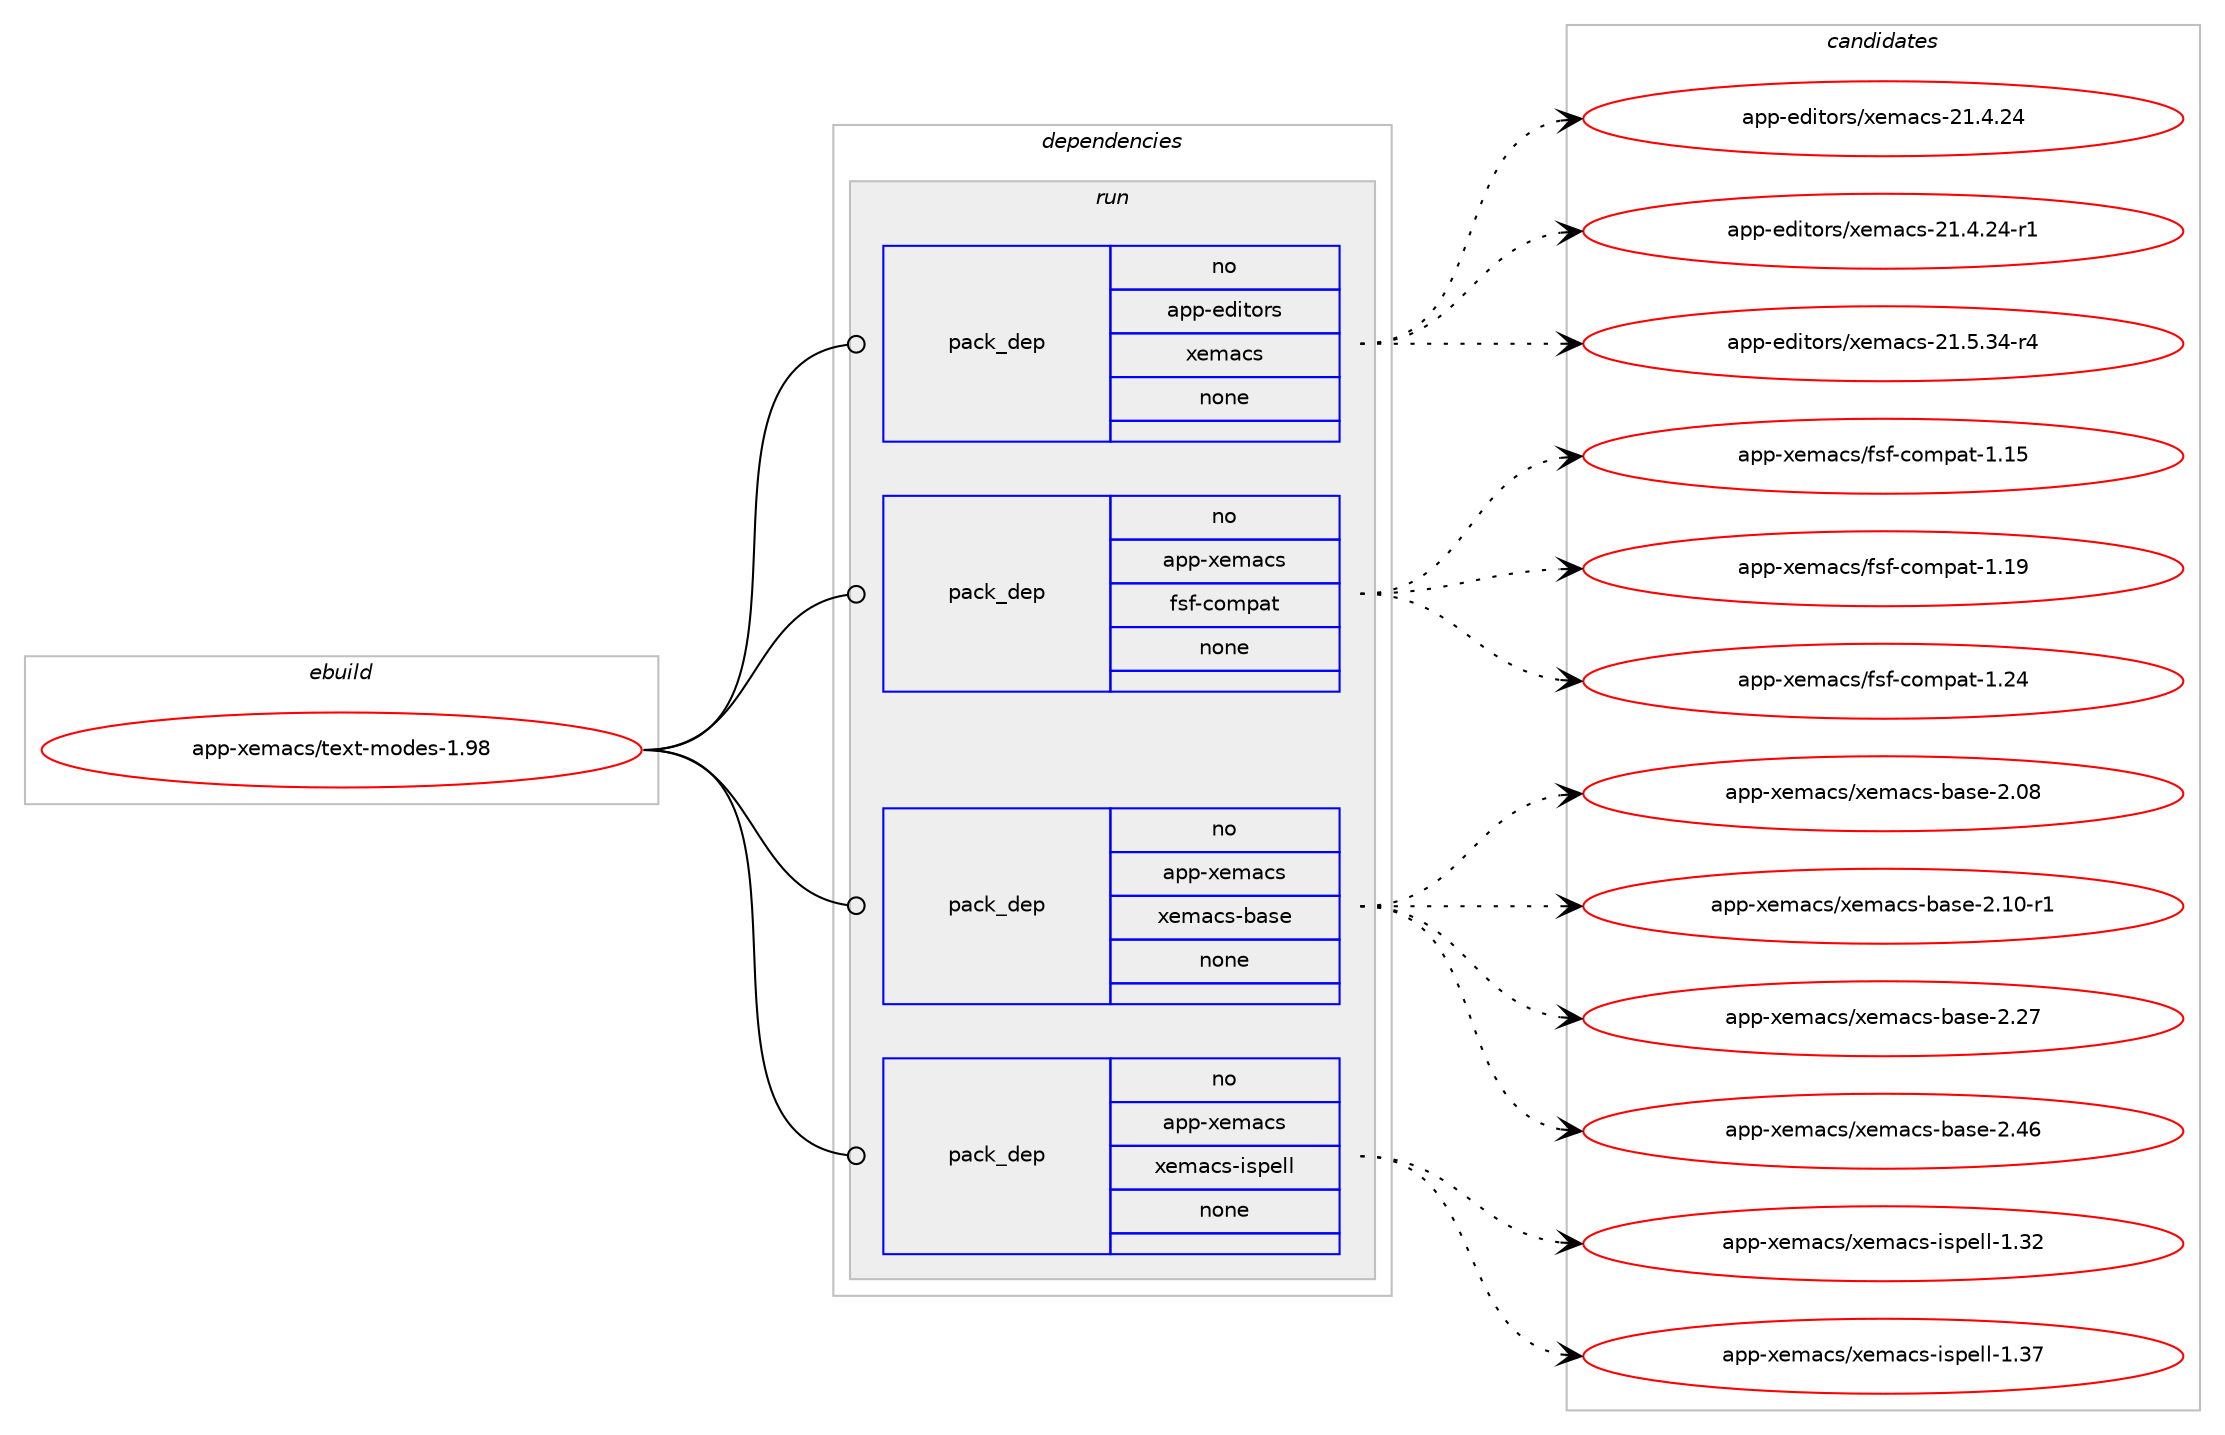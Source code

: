digraph prolog {

# *************
# Graph options
# *************

newrank=true;
concentrate=true;
compound=true;
graph [rankdir=LR,fontname=Helvetica,fontsize=10,ranksep=1.5];#, ranksep=2.5, nodesep=0.2];
edge  [arrowhead=vee];
node  [fontname=Helvetica,fontsize=10];

# **********
# The ebuild
# **********

subgraph cluster_leftcol {
color=gray;
rank=same;
label=<<i>ebuild</i>>;
id [label="app-xemacs/text-modes-1.98", color=red, width=4, href="../app-xemacs/text-modes-1.98.svg"];
}

# ****************
# The dependencies
# ****************

subgraph cluster_midcol {
color=gray;
label=<<i>dependencies</i>>;
subgraph cluster_compile {
fillcolor="#eeeeee";
style=filled;
label=<<i>compile</i>>;
}
subgraph cluster_compileandrun {
fillcolor="#eeeeee";
style=filled;
label=<<i>compile and run</i>>;
}
subgraph cluster_run {
fillcolor="#eeeeee";
style=filled;
label=<<i>run</i>>;
subgraph pack383982 {
dependency515791 [label=<<TABLE BORDER="0" CELLBORDER="1" CELLSPACING="0" CELLPADDING="4" WIDTH="220"><TR><TD ROWSPAN="6" CELLPADDING="30">pack_dep</TD></TR><TR><TD WIDTH="110">no</TD></TR><TR><TD>app-editors</TD></TR><TR><TD>xemacs</TD></TR><TR><TD>none</TD></TR><TR><TD></TD></TR></TABLE>>, shape=none, color=blue];
}
id:e -> dependency515791:w [weight=20,style="solid",arrowhead="odot"];
subgraph pack383983 {
dependency515792 [label=<<TABLE BORDER="0" CELLBORDER="1" CELLSPACING="0" CELLPADDING="4" WIDTH="220"><TR><TD ROWSPAN="6" CELLPADDING="30">pack_dep</TD></TR><TR><TD WIDTH="110">no</TD></TR><TR><TD>app-xemacs</TD></TR><TR><TD>fsf-compat</TD></TR><TR><TD>none</TD></TR><TR><TD></TD></TR></TABLE>>, shape=none, color=blue];
}
id:e -> dependency515792:w [weight=20,style="solid",arrowhead="odot"];
subgraph pack383984 {
dependency515793 [label=<<TABLE BORDER="0" CELLBORDER="1" CELLSPACING="0" CELLPADDING="4" WIDTH="220"><TR><TD ROWSPAN="6" CELLPADDING="30">pack_dep</TD></TR><TR><TD WIDTH="110">no</TD></TR><TR><TD>app-xemacs</TD></TR><TR><TD>xemacs-base</TD></TR><TR><TD>none</TD></TR><TR><TD></TD></TR></TABLE>>, shape=none, color=blue];
}
id:e -> dependency515793:w [weight=20,style="solid",arrowhead="odot"];
subgraph pack383985 {
dependency515794 [label=<<TABLE BORDER="0" CELLBORDER="1" CELLSPACING="0" CELLPADDING="4" WIDTH="220"><TR><TD ROWSPAN="6" CELLPADDING="30">pack_dep</TD></TR><TR><TD WIDTH="110">no</TD></TR><TR><TD>app-xemacs</TD></TR><TR><TD>xemacs-ispell</TD></TR><TR><TD>none</TD></TR><TR><TD></TD></TR></TABLE>>, shape=none, color=blue];
}
id:e -> dependency515794:w [weight=20,style="solid",arrowhead="odot"];
}
}

# **************
# The candidates
# **************

subgraph cluster_choices {
rank=same;
color=gray;
label=<<i>candidates</i>>;

subgraph choice383982 {
color=black;
nodesep=1;
choice97112112451011001051161111141154712010110997991154550494652465052 [label="app-editors/xemacs-21.4.24", color=red, width=4,href="../app-editors/xemacs-21.4.24.svg"];
choice971121124510110010511611111411547120101109979911545504946524650524511449 [label="app-editors/xemacs-21.4.24-r1", color=red, width=4,href="../app-editors/xemacs-21.4.24-r1.svg"];
choice971121124510110010511611111411547120101109979911545504946534651524511452 [label="app-editors/xemacs-21.5.34-r4", color=red, width=4,href="../app-editors/xemacs-21.5.34-r4.svg"];
dependency515791:e -> choice97112112451011001051161111141154712010110997991154550494652465052:w [style=dotted,weight="100"];
dependency515791:e -> choice971121124510110010511611111411547120101109979911545504946524650524511449:w [style=dotted,weight="100"];
dependency515791:e -> choice971121124510110010511611111411547120101109979911545504946534651524511452:w [style=dotted,weight="100"];
}
subgraph choice383983 {
color=black;
nodesep=1;
choice97112112451201011099799115471021151024599111109112971164549464953 [label="app-xemacs/fsf-compat-1.15", color=red, width=4,href="../app-xemacs/fsf-compat-1.15.svg"];
choice97112112451201011099799115471021151024599111109112971164549464957 [label="app-xemacs/fsf-compat-1.19", color=red, width=4,href="../app-xemacs/fsf-compat-1.19.svg"];
choice97112112451201011099799115471021151024599111109112971164549465052 [label="app-xemacs/fsf-compat-1.24", color=red, width=4,href="../app-xemacs/fsf-compat-1.24.svg"];
dependency515792:e -> choice97112112451201011099799115471021151024599111109112971164549464953:w [style=dotted,weight="100"];
dependency515792:e -> choice97112112451201011099799115471021151024599111109112971164549464957:w [style=dotted,weight="100"];
dependency515792:e -> choice97112112451201011099799115471021151024599111109112971164549465052:w [style=dotted,weight="100"];
}
subgraph choice383984 {
color=black;
nodesep=1;
choice971121124512010110997991154712010110997991154598971151014550464856 [label="app-xemacs/xemacs-base-2.08", color=red, width=4,href="../app-xemacs/xemacs-base-2.08.svg"];
choice9711211245120101109979911547120101109979911545989711510145504649484511449 [label="app-xemacs/xemacs-base-2.10-r1", color=red, width=4,href="../app-xemacs/xemacs-base-2.10-r1.svg"];
choice971121124512010110997991154712010110997991154598971151014550465055 [label="app-xemacs/xemacs-base-2.27", color=red, width=4,href="../app-xemacs/xemacs-base-2.27.svg"];
choice971121124512010110997991154712010110997991154598971151014550465254 [label="app-xemacs/xemacs-base-2.46", color=red, width=4,href="../app-xemacs/xemacs-base-2.46.svg"];
dependency515793:e -> choice971121124512010110997991154712010110997991154598971151014550464856:w [style=dotted,weight="100"];
dependency515793:e -> choice9711211245120101109979911547120101109979911545989711510145504649484511449:w [style=dotted,weight="100"];
dependency515793:e -> choice971121124512010110997991154712010110997991154598971151014550465055:w [style=dotted,weight="100"];
dependency515793:e -> choice971121124512010110997991154712010110997991154598971151014550465254:w [style=dotted,weight="100"];
}
subgraph choice383985 {
color=black;
nodesep=1;
choice97112112451201011099799115471201011099799115451051151121011081084549465150 [label="app-xemacs/xemacs-ispell-1.32", color=red, width=4,href="../app-xemacs/xemacs-ispell-1.32.svg"];
choice97112112451201011099799115471201011099799115451051151121011081084549465155 [label="app-xemacs/xemacs-ispell-1.37", color=red, width=4,href="../app-xemacs/xemacs-ispell-1.37.svg"];
dependency515794:e -> choice97112112451201011099799115471201011099799115451051151121011081084549465150:w [style=dotted,weight="100"];
dependency515794:e -> choice97112112451201011099799115471201011099799115451051151121011081084549465155:w [style=dotted,weight="100"];
}
}

}
